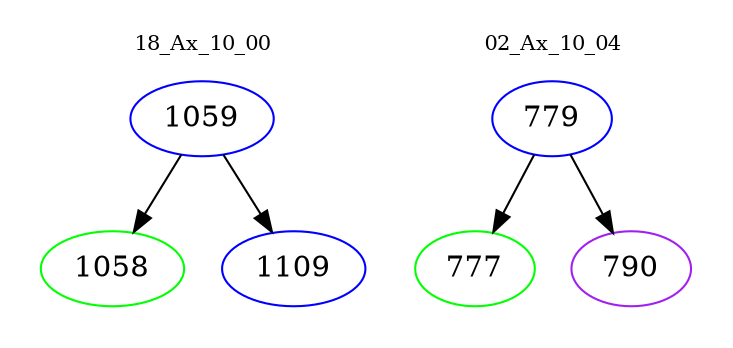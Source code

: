 digraph{
subgraph cluster_0 {
color = white
label = "18_Ax_10_00";
fontsize=10;
T0_1059 [label="1059", color="blue"]
T0_1059 -> T0_1058 [color="black"]
T0_1058 [label="1058", color="green"]
T0_1059 -> T0_1109 [color="black"]
T0_1109 [label="1109", color="blue"]
}
subgraph cluster_1 {
color = white
label = "02_Ax_10_04";
fontsize=10;
T1_779 [label="779", color="blue"]
T1_779 -> T1_777 [color="black"]
T1_777 [label="777", color="green"]
T1_779 -> T1_790 [color="black"]
T1_790 [label="790", color="purple"]
}
}
